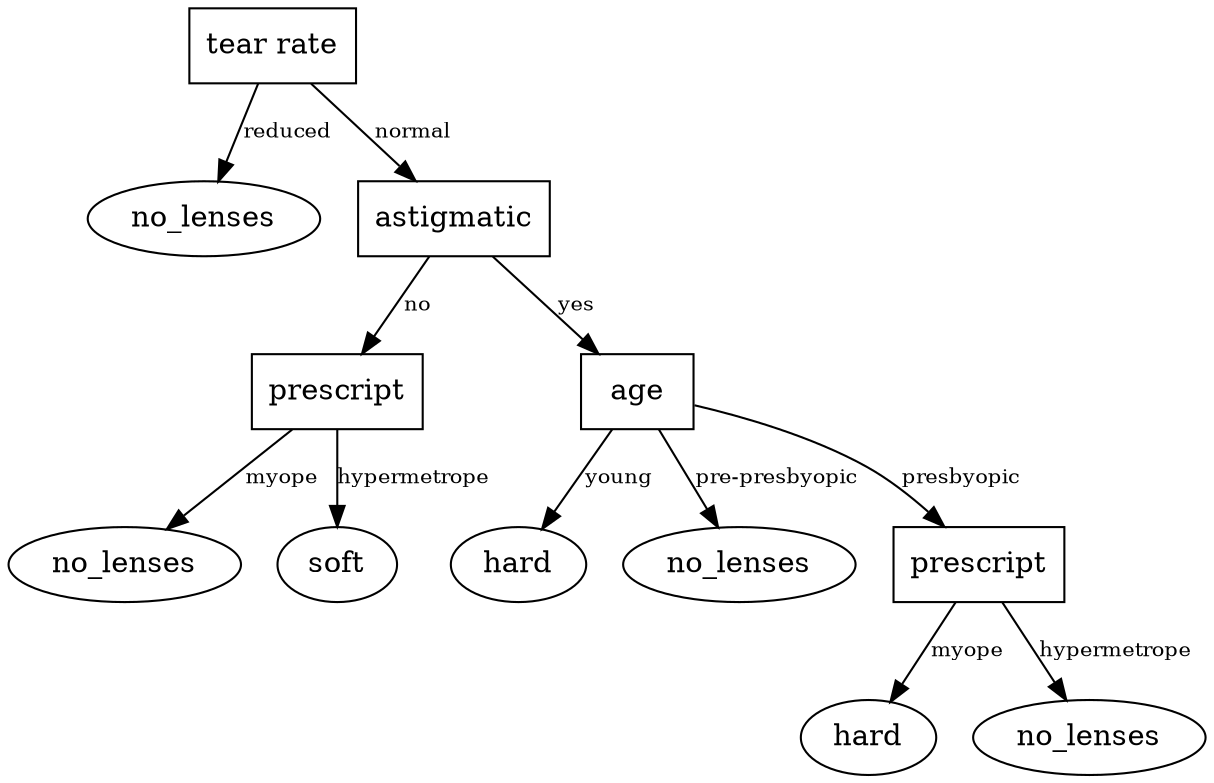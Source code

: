 digraph "Decision Tree" {
	2010043751152 [label="tear rate" shape=box]
	2010028040000 [label=no_lenses shape=""]
	2010043751152 -> 2010028040000 [label=reduced fontsize=10]
	2008048139664 [label=astigmatic shape=box]
	2010030317680 [label=prescript shape=box]
	2008050456512 [label=no_lenses shape=""]
	2010030317680 -> 2008050456512 [label=myope fontsize=10]
	2008050456848 [label=soft shape=""]
	2010030317680 -> 2008050456848 [label=hypermetrope fontsize=10]
	2008048139664 -> 2010030317680 [label=no fontsize=10]
	2008048138752 [label=age shape=box]
	2008050457520 [label=hard shape=""]
	2008048138752 -> 2008050457520 [label=young fontsize=10]
	2008050457376 [label=no_lenses shape=""]
	2008048138752 -> 2008050457376 [label="pre-presbyopic" fontsize=10]
	2008050458336 [label=prescript shape=box]
	2008050456800 [label=hard shape=""]
	2008050458336 -> 2008050456800 [label=myope fontsize=10]
	2008050454784 [label=no_lenses shape=""]
	2008050458336 -> 2008050454784 [label=hypermetrope fontsize=10]
	2008048138752 -> 2008050458336 [label=presbyopic fontsize=10]
	2008048139664 -> 2008048138752 [label=yes fontsize=10]
	2010043751152 -> 2008048139664 [label=normal fontsize=10]
}
